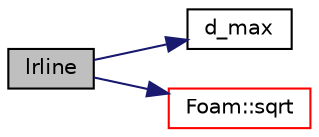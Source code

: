 digraph "lrline"
{
  bgcolor="transparent";
  edge [fontname="Helvetica",fontsize="10",labelfontname="Helvetica",labelfontsize="10"];
  node [fontname="Helvetica",fontsize="10",shape=record];
  rankdir="LR";
  Node499 [label="lrline",height=0.2,width=0.4,color="black", fillcolor="grey75", style="filled", fontcolor="black"];
  Node499 -> Node500 [color="midnightblue",fontsize="10",style="solid",fontname="Helvetica"];
  Node500 [label="d_max",height=0.2,width=0.4,color="black",URL="$a08939.html#ab9cd1be2b32c8f3033da3cdae42d8a08"];
  Node499 -> Node501 [color="midnightblue",fontsize="10",style="solid",fontname="Helvetica"];
  Node501 [label="Foam::sqrt",height=0.2,width=0.4,color="red",URL="$a21851.html#a8616bd62eebf2342a80222fecb1bda71"];
}

